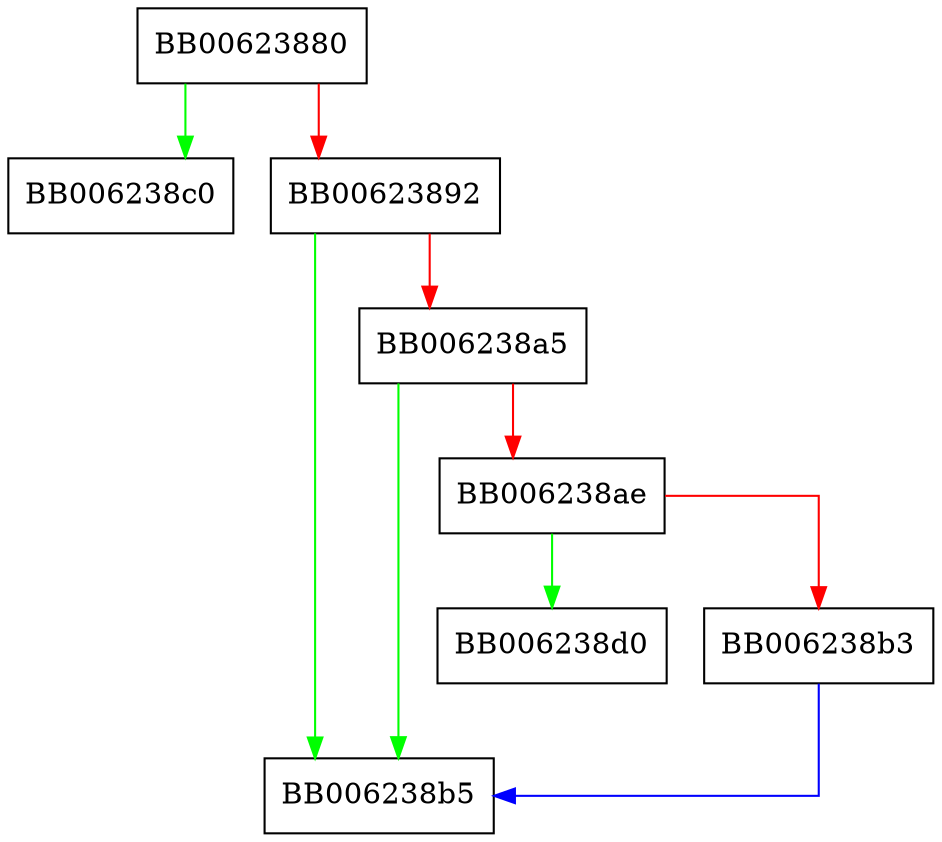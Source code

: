digraph PKCS7_get_octet_string {
  node [shape="box"];
  graph [splines=ortho];
  BB00623880 -> BB006238c0 [color="green"];
  BB00623880 -> BB00623892 [color="red"];
  BB00623892 -> BB006238b5 [color="green"];
  BB00623892 -> BB006238a5 [color="red"];
  BB006238a5 -> BB006238b5 [color="green"];
  BB006238a5 -> BB006238ae [color="red"];
  BB006238ae -> BB006238d0 [color="green"];
  BB006238ae -> BB006238b3 [color="red"];
  BB006238b3 -> BB006238b5 [color="blue"];
}